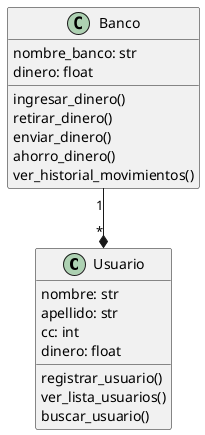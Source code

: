 @startuml uml

class Usuario {
nombre: str
apellido: str
cc: int
dinero: float
registrar_usuario()
ver_lista_usuarios()
buscar_usuario()
}

class Banco {
nombre_banco: str
dinero: float
ingresar_dinero()
retirar_dinero()
enviar_dinero()
ahorro_dinero()
ver_historial_movimientos()
}

Banco "1" --* "*" Usuario

@enduml
